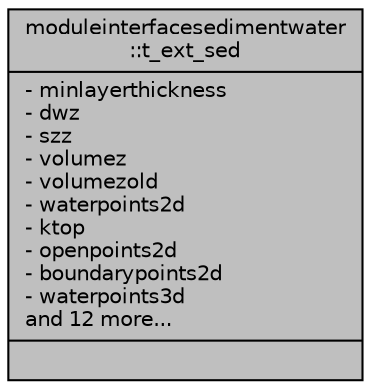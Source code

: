 digraph "moduleinterfacesedimentwater::t_ext_sed"
{
 // LATEX_PDF_SIZE
  edge [fontname="Helvetica",fontsize="10",labelfontname="Helvetica",labelfontsize="10"];
  node [fontname="Helvetica",fontsize="10",shape=record];
  Node1 [label="{moduleinterfacesedimentwater\l::t_ext_sed\n|- minlayerthickness\l- dwz\l- szz\l- volumez\l- volumezold\l- waterpoints2d\l- ktop\l- openpoints2d\l- boundarypoints2d\l- waterpoints3d\land 12 more...\l|}",height=0.2,width=0.4,color="black", fillcolor="grey75", style="filled", fontcolor="black",tooltip=" "];
}
